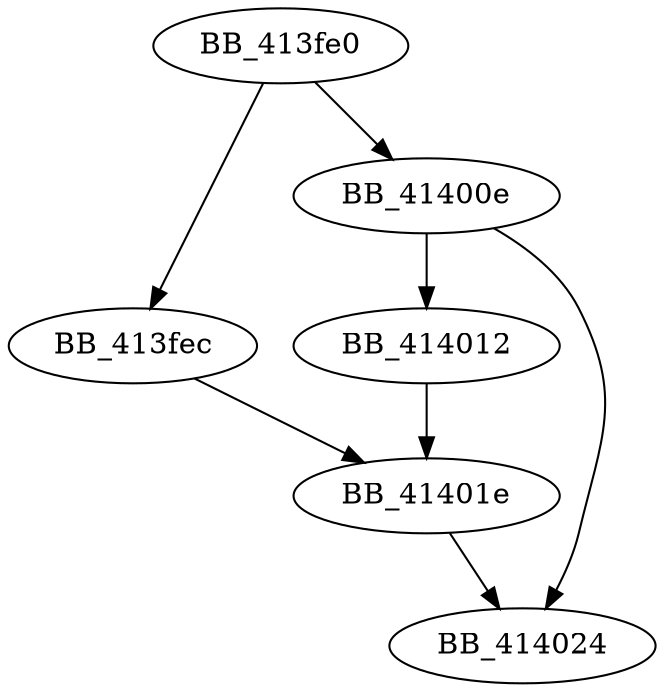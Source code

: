 DiGraph sub_413FE0{
BB_413fe0->BB_413fec
BB_413fe0->BB_41400e
BB_413fec->BB_41401e
BB_41400e->BB_414012
BB_41400e->BB_414024
BB_414012->BB_41401e
BB_41401e->BB_414024
}
